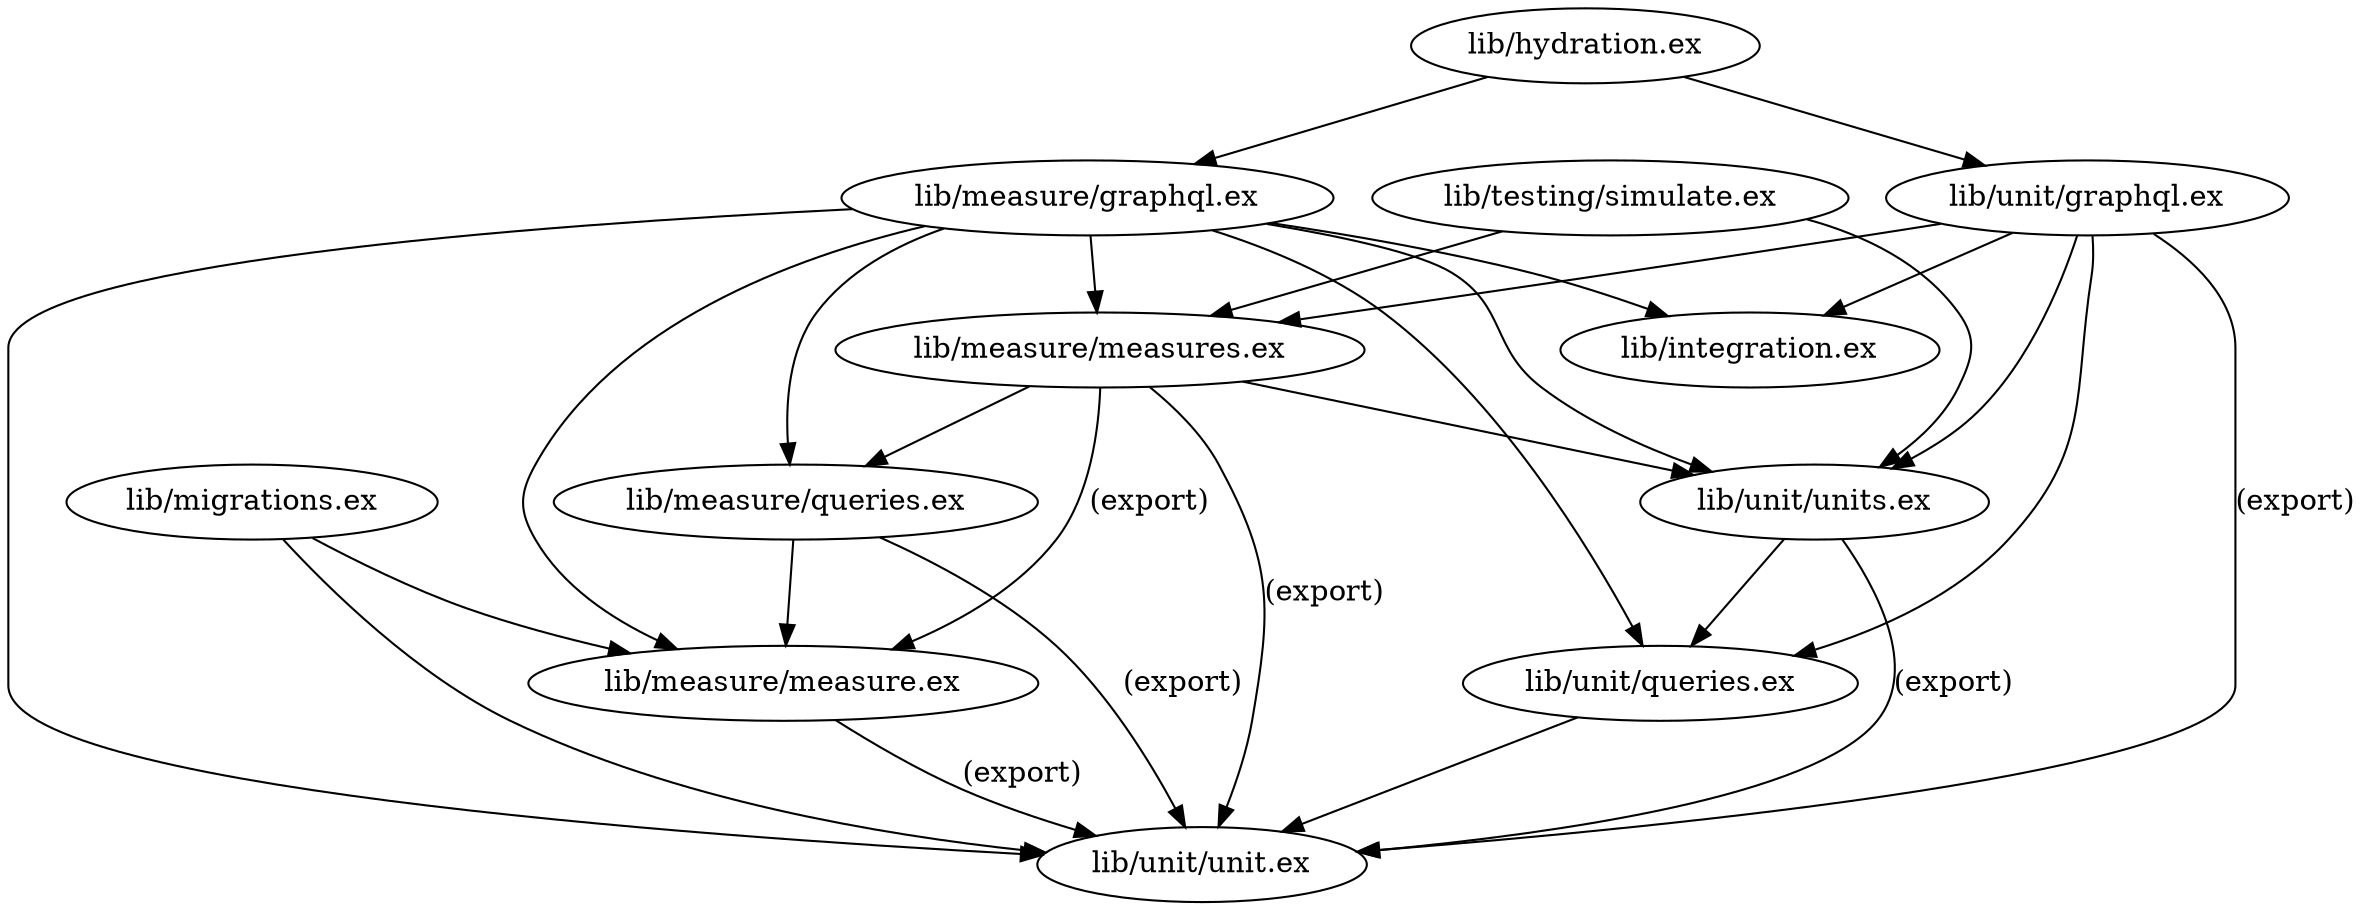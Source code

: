 digraph "xref graph" {
  "lib/hydration.ex"
  "lib/hydration.ex" -> "lib/measure/graphql.ex"
  "lib/measure/graphql.ex" -> "lib/integration.ex"
  "lib/measure/graphql.ex" -> "lib/measure/measure.ex"
  "lib/measure/measure.ex" -> "lib/unit/unit.ex" [label="(export)"]
  "lib/measure/graphql.ex" -> "lib/measure/measures.ex"
  "lib/measure/measures.ex" -> "lib/measure/measure.ex" [label="(export)"]
  "lib/measure/measures.ex" -> "lib/measure/queries.ex"
  "lib/measure/queries.ex" -> "lib/measure/measure.ex"
  "lib/measure/queries.ex" -> "lib/unit/unit.ex" [label="(export)"]
  "lib/measure/measures.ex" -> "lib/unit/unit.ex" [label="(export)"]
  "lib/measure/measures.ex" -> "lib/unit/units.ex"
  "lib/unit/units.ex" -> "lib/unit/queries.ex"
  "lib/unit/queries.ex" -> "lib/unit/unit.ex"
  "lib/unit/units.ex" -> "lib/unit/unit.ex" [label="(export)"]
  "lib/measure/graphql.ex" -> "lib/measure/queries.ex"
  "lib/measure/graphql.ex" -> "lib/unit/queries.ex"
  "lib/measure/graphql.ex" -> "lib/unit/unit.ex"
  "lib/measure/graphql.ex" -> "lib/unit/units.ex"
  "lib/hydration.ex" -> "lib/unit/graphql.ex"
  "lib/unit/graphql.ex" -> "lib/integration.ex"
  "lib/unit/graphql.ex" -> "lib/measure/measures.ex"
  "lib/unit/graphql.ex" -> "lib/unit/queries.ex"
  "lib/unit/graphql.ex" -> "lib/unit/unit.ex" [label="(export)"]
  "lib/unit/graphql.ex" -> "lib/unit/units.ex"
  "lib/integration.ex"
  "lib/measure/graphql.ex"
  "lib/measure/measure.ex"
  "lib/measure/measures.ex"
  "lib/measure/queries.ex"
  "lib/migrations.ex"
  "lib/migrations.ex" -> "lib/measure/measure.ex"
  "lib/migrations.ex" -> "lib/unit/unit.ex"
  "lib/testing/simulate.ex"
  "lib/testing/simulate.ex" -> "lib/measure/measures.ex"
  "lib/testing/simulate.ex" -> "lib/unit/units.ex"
  "lib/unit/graphql.ex"
  "lib/unit/queries.ex"
  "lib/unit/unit.ex"
  "lib/unit/units.ex"
}

